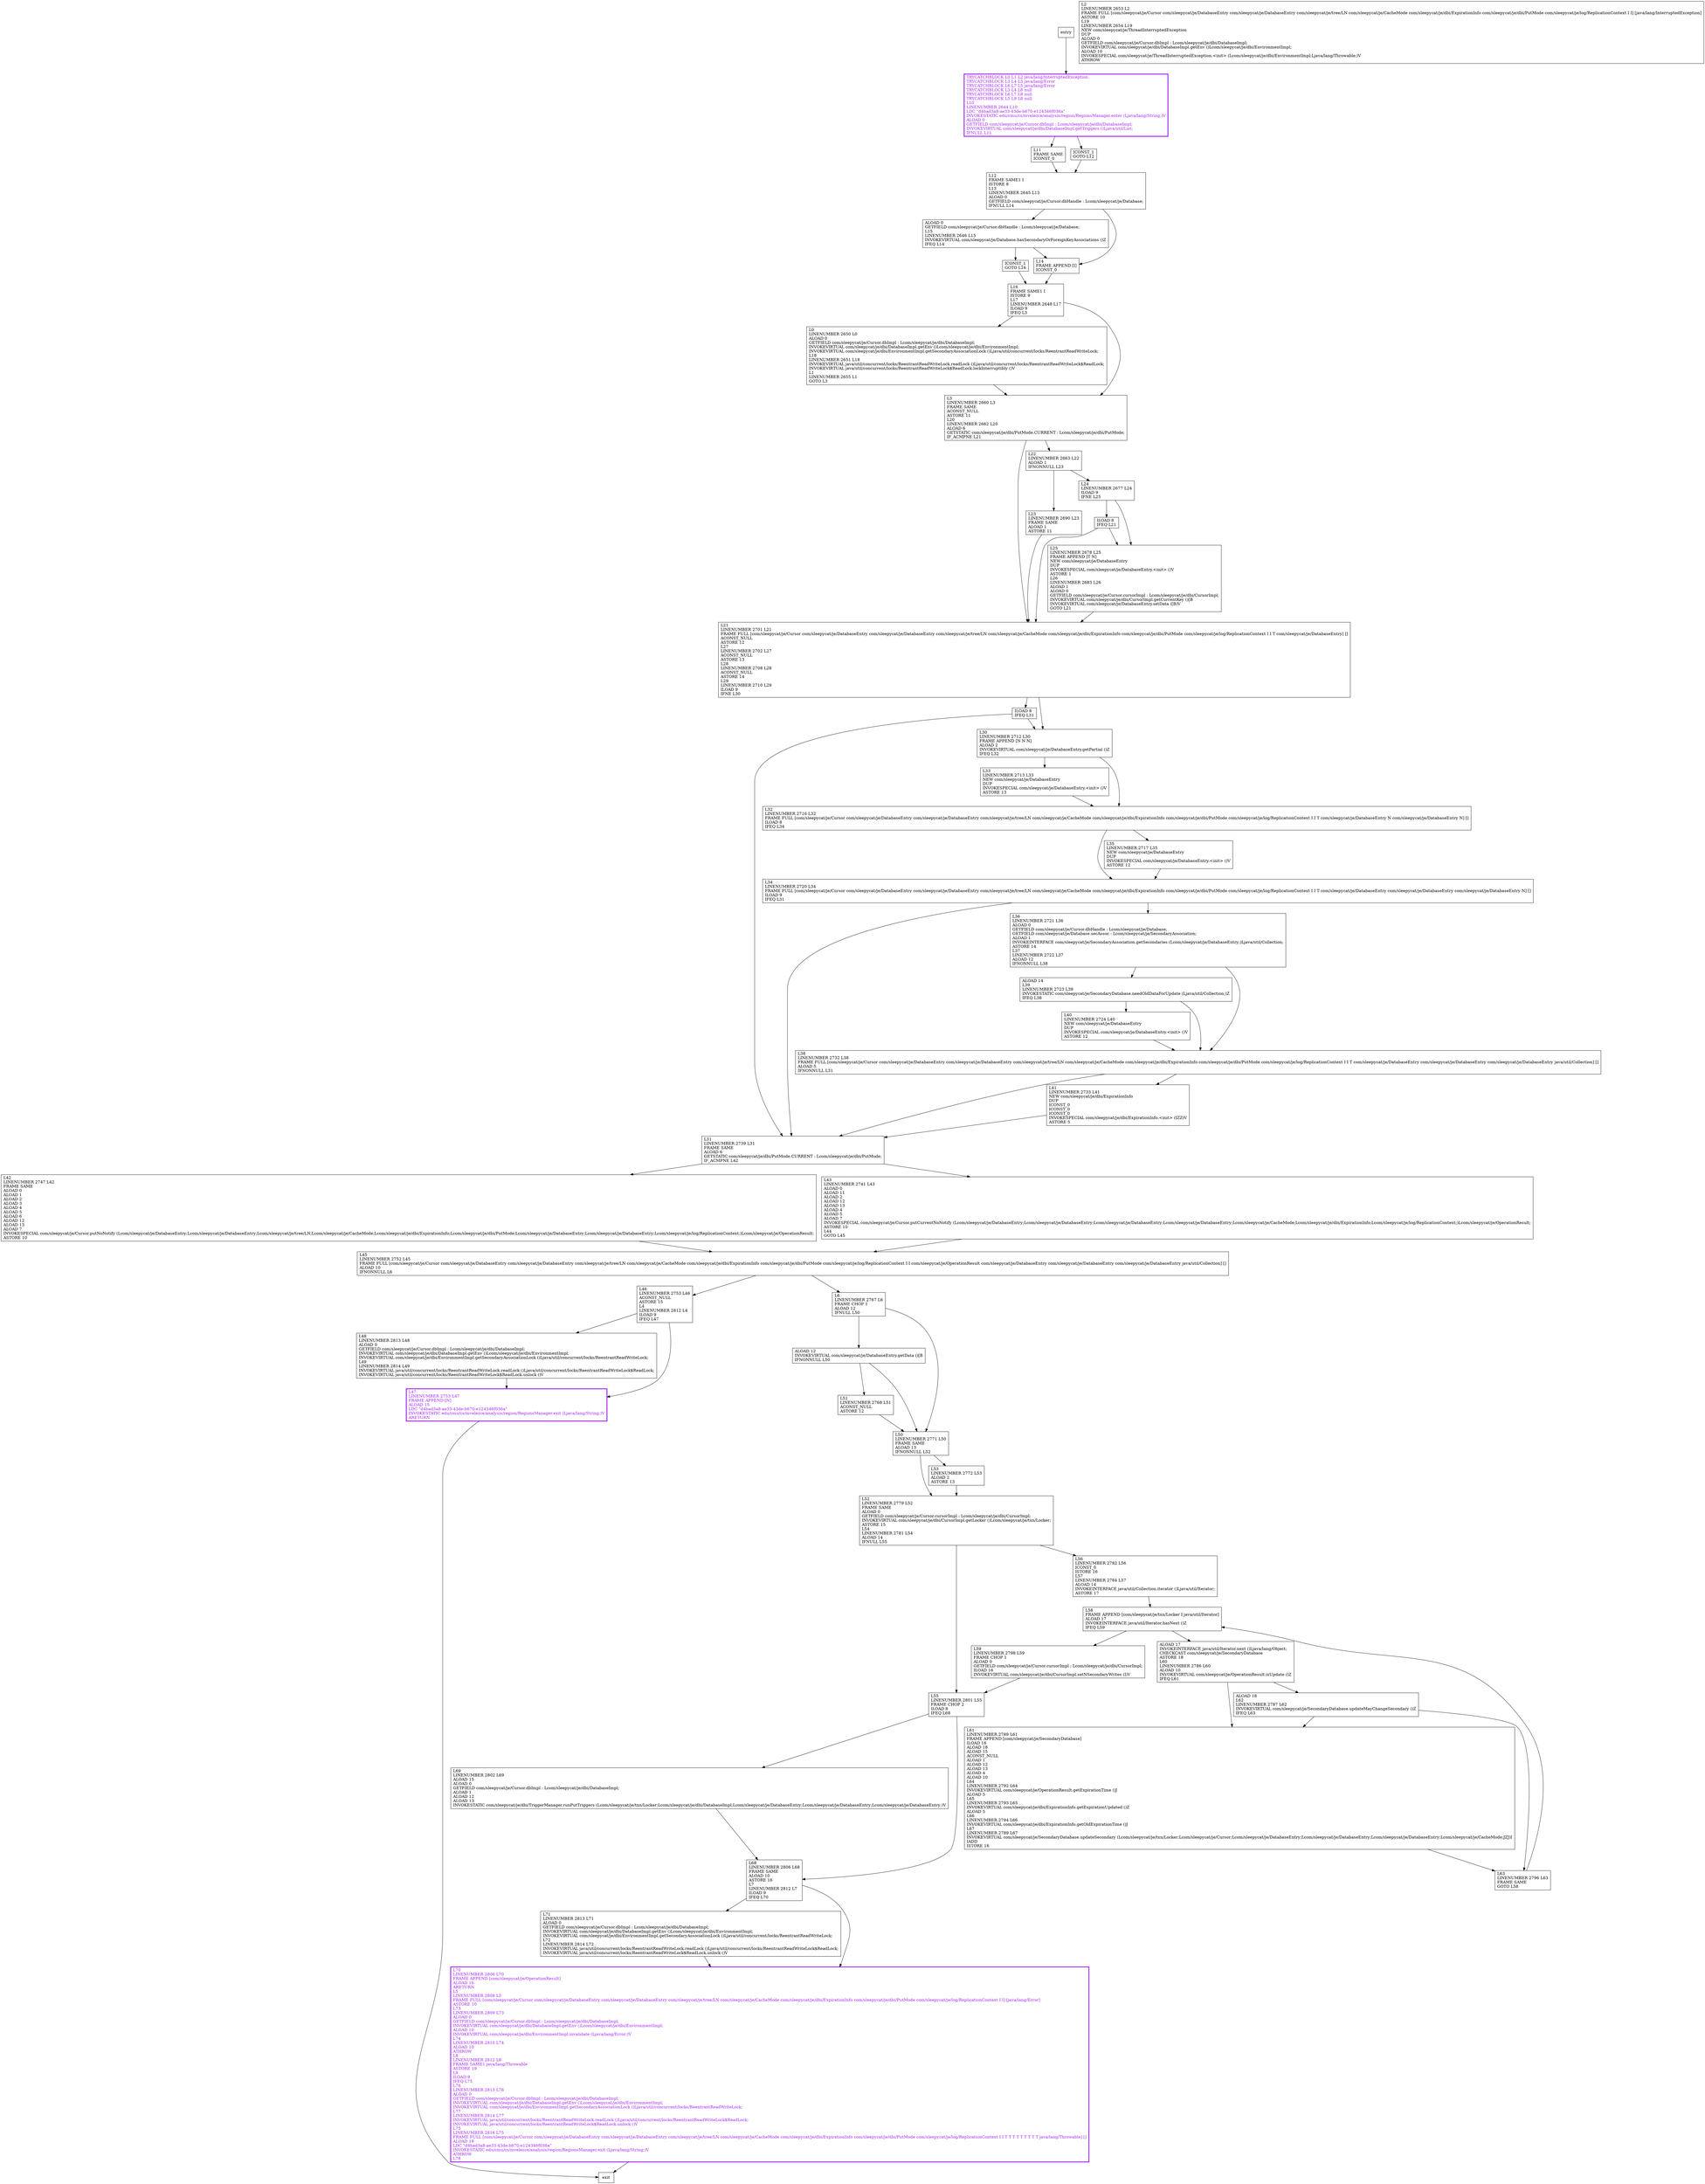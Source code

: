 digraph putNotify {
node [shape=record];
1368279687 [label="L21\lLINENUMBER 2701 L21\lFRAME FULL [com/sleepycat/je/Cursor com/sleepycat/je/DatabaseEntry com/sleepycat/je/DatabaseEntry com/sleepycat/je/tree/LN com/sleepycat/je/CacheMode com/sleepycat/je/dbi/ExpirationInfo com/sleepycat/je/dbi/PutMode com/sleepycat/je/log/ReplicationContext I I T com/sleepycat/je/DatabaseEntry] []\lACONST_NULL\lASTORE 12\lL27\lLINENUMBER 2702 L27\lACONST_NULL\lASTORE 13\lL28\lLINENUMBER 2708 L28\lACONST_NULL\lASTORE 14\lL29\lLINENUMBER 2710 L29\lILOAD 9\lIFNE L30\l"];
426945265 [label="L48\lLINENUMBER 2813 L48\lALOAD 0\lGETFIELD com/sleepycat/je/Cursor.dbImpl : Lcom/sleepycat/je/dbi/DatabaseImpl;\lINVOKEVIRTUAL com/sleepycat/je/dbi/DatabaseImpl.getEnv ()Lcom/sleepycat/je/dbi/EnvironmentImpl;\lINVOKEVIRTUAL com/sleepycat/je/dbi/EnvironmentImpl.getSecondaryAssociationLock ()Ljava/util/concurrent/locks/ReentrantReadWriteLock;\lL49\lLINENUMBER 2814 L49\lINVOKEVIRTUAL java/util/concurrent/locks/ReentrantReadWriteLock.readLock ()Ljava/util/concurrent/locks/ReentrantReadWriteLock$ReadLock;\lINVOKEVIRTUAL java/util/concurrent/locks/ReentrantReadWriteLock$ReadLock.unlock ()V\l"];
744247954 [label="L40\lLINENUMBER 2724 L40\lNEW com/sleepycat/je/DatabaseEntry\lDUP\lINVOKESPECIAL com/sleepycat/je/DatabaseEntry.\<init\> ()V\lASTORE 12\l"];
629849734 [label="L0\lLINENUMBER 2650 L0\lALOAD 0\lGETFIELD com/sleepycat/je/Cursor.dbImpl : Lcom/sleepycat/je/dbi/DatabaseImpl;\lINVOKEVIRTUAL com/sleepycat/je/dbi/DatabaseImpl.getEnv ()Lcom/sleepycat/je/dbi/EnvironmentImpl;\lINVOKEVIRTUAL com/sleepycat/je/dbi/EnvironmentImpl.getSecondaryAssociationLock ()Ljava/util/concurrent/locks/ReentrantReadWriteLock;\lL18\lLINENUMBER 2651 L18\lINVOKEVIRTUAL java/util/concurrent/locks/ReentrantReadWriteLock.readLock ()Ljava/util/concurrent/locks/ReentrantReadWriteLock$ReadLock;\lINVOKEVIRTUAL java/util/concurrent/locks/ReentrantReadWriteLock$ReadLock.lockInterruptibly ()V\lL1\lLINENUMBER 2655 L1\lGOTO L3\l"];
891869690 [label="L52\lLINENUMBER 2779 L52\lFRAME SAME\lALOAD 0\lGETFIELD com/sleepycat/je/Cursor.cursorImpl : Lcom/sleepycat/je/dbi/CursorImpl;\lINVOKEVIRTUAL com/sleepycat/je/dbi/CursorImpl.getLocker ()Lcom/sleepycat/je/txn/Locker;\lASTORE 15\lL54\lLINENUMBER 2781 L54\lALOAD 14\lIFNULL L55\l"];
348940979 [label="L2\lLINENUMBER 2653 L2\lFRAME FULL [com/sleepycat/je/Cursor com/sleepycat/je/DatabaseEntry com/sleepycat/je/DatabaseEntry com/sleepycat/je/tree/LN com/sleepycat/je/CacheMode com/sleepycat/je/dbi/ExpirationInfo com/sleepycat/je/dbi/PutMode com/sleepycat/je/log/ReplicationContext I I] [java/lang/InterruptedException]\lASTORE 10\lL19\lLINENUMBER 2654 L19\lNEW com/sleepycat/je/ThreadInterruptedException\lDUP\lALOAD 0\lGETFIELD com/sleepycat/je/Cursor.dbImpl : Lcom/sleepycat/je/dbi/DatabaseImpl;\lINVOKEVIRTUAL com/sleepycat/je/dbi/DatabaseImpl.getEnv ()Lcom/sleepycat/je/dbi/EnvironmentImpl;\lALOAD 10\lINVOKESPECIAL com/sleepycat/je/ThreadInterruptedException.\<init\> (Lcom/sleepycat/je/dbi/EnvironmentImpl;Ljava/lang/Throwable;)V\lATHROW\l"];
284122220 [label="ALOAD 14\lL39\lLINENUMBER 2723 L39\lINVOKESTATIC com/sleepycat/je/SecondaryDatabase.needOldDataForUpdate (Ljava/util/Collection;)Z\lIFEQ L38\l"];
602560939 [label="L33\lLINENUMBER 2713 L33\lNEW com/sleepycat/je/DatabaseEntry\lDUP\lINVOKESPECIAL com/sleepycat/je/DatabaseEntry.\<init\> ()V\lASTORE 13\l"];
1614025572 [label="L31\lLINENUMBER 2739 L31\lFRAME SAME\lALOAD 6\lGETSTATIC com/sleepycat/je/dbi/PutMode.CURRENT : Lcom/sleepycat/je/dbi/PutMode;\lIF_ACMPNE L42\l"];
408953994 [label="ALOAD 17\lINVOKEINTERFACE java/util/Iterator.next ()Ljava/lang/Object;\lCHECKCAST com/sleepycat/je/SecondaryDatabase\lASTORE 18\lL60\lLINENUMBER 2786 L60\lALOAD 10\lINVOKEVIRTUAL com/sleepycat/je/OperationResult.isUpdate ()Z\lIFEQ L61\l"];
1297100176 [label="ILOAD 8\lIFEQ L31\l"];
152027657 [label="ALOAD 0\lGETFIELD com/sleepycat/je/Cursor.dbHandle : Lcom/sleepycat/je/Database;\lL15\lLINENUMBER 2646 L15\lINVOKEVIRTUAL com/sleepycat/je/Database.hasSecondaryOrForeignKeyAssociations ()Z\lIFEQ L14\l"];
1450106831 [label="L23\lLINENUMBER 2690 L23\lFRAME SAME\lALOAD 1\lASTORE 11\l"];
1366074249 [label="L42\lLINENUMBER 2747 L42\lFRAME SAME\lALOAD 0\lALOAD 1\lALOAD 2\lALOAD 3\lALOAD 4\lALOAD 5\lALOAD 6\lALOAD 12\lALOAD 13\lALOAD 7\lINVOKESPECIAL com/sleepycat/je/Cursor.putNoNotify (Lcom/sleepycat/je/DatabaseEntry;Lcom/sleepycat/je/DatabaseEntry;Lcom/sleepycat/je/tree/LN;Lcom/sleepycat/je/CacheMode;Lcom/sleepycat/je/dbi/ExpirationInfo;Lcom/sleepycat/je/dbi/PutMode;Lcom/sleepycat/je/DatabaseEntry;Lcom/sleepycat/je/DatabaseEntry;Lcom/sleepycat/je/log/ReplicationContext;)Lcom/sleepycat/je/OperationResult;\lASTORE 10\l"];
1473190129 [label="L47\lLINENUMBER 2753 L47\lFRAME APPEND [N]\lALOAD 15\lLDC \"d4bad3a8-ae33-43de-b670-e124346f036a\"\lINVOKESTATIC edu/cmu/cs/mvelezce/analysis/region/RegionsManager.exit (Ljava/lang/String;)V\lARETURN\l"];
215008010 [label="L58\lFRAME APPEND [com/sleepycat/je/txn/Locker I java/util/Iterator]\lALOAD 17\lINVOKEINTERFACE java/util/Iterator.hasNext ()Z\lIFEQ L59\l"];
715129247 [label="L53\lLINENUMBER 2772 L53\lALOAD 2\lASTORE 13\l"];
643203750 [label="L55\lLINENUMBER 2801 L55\lFRAME CHOP 2\lILOAD 8\lIFEQ L68\l"];
562081982 [label="L24\lLINENUMBER 2677 L24\lILOAD 9\lIFNE L25\l"];
154045401 [label="ALOAD 12\lINVOKEVIRTUAL com/sleepycat/je/DatabaseEntry.getData ()[B\lIFNONNULL L50\l"];
1369949318 [label="L71\lLINENUMBER 2813 L71\lALOAD 0\lGETFIELD com/sleepycat/je/Cursor.dbImpl : Lcom/sleepycat/je/dbi/DatabaseImpl;\lINVOKEVIRTUAL com/sleepycat/je/dbi/DatabaseImpl.getEnv ()Lcom/sleepycat/je/dbi/EnvironmentImpl;\lINVOKEVIRTUAL com/sleepycat/je/dbi/EnvironmentImpl.getSecondaryAssociationLock ()Ljava/util/concurrent/locks/ReentrantReadWriteLock;\lL72\lLINENUMBER 2814 L72\lINVOKEVIRTUAL java/util/concurrent/locks/ReentrantReadWriteLock.readLock ()Ljava/util/concurrent/locks/ReentrantReadWriteLock$ReadLock;\lINVOKEVIRTUAL java/util/concurrent/locks/ReentrantReadWriteLock$ReadLock.unlock ()V\l"];
1739236932 [label="L46\lLINENUMBER 2753 L46\lACONST_NULL\lASTORE 15\lL4\lLINENUMBER 2812 L4\lILOAD 9\lIFEQ L47\l"];
171038354 [label="L61\lLINENUMBER 2789 L61\lFRAME APPEND [com/sleepycat/je/SecondaryDatabase]\lILOAD 16\lALOAD 18\lALOAD 15\lACONST_NULL\lALOAD 1\lALOAD 12\lALOAD 13\lALOAD 4\lALOAD 10\lL64\lLINENUMBER 2792 L64\lINVOKEVIRTUAL com/sleepycat/je/OperationResult.getExpirationTime ()J\lALOAD 5\lL65\lLINENUMBER 2793 L65\lINVOKEVIRTUAL com/sleepycat/je/dbi/ExpirationInfo.getExpirationUpdated ()Z\lALOAD 5\lL66\lLINENUMBER 2794 L66\lINVOKEVIRTUAL com/sleepycat/je/dbi/ExpirationInfo.getOldExpirationTime ()J\lL67\lLINENUMBER 2789 L67\lINVOKEVIRTUAL com/sleepycat/je/SecondaryDatabase.updateSecondary (Lcom/sleepycat/je/txn/Locker;Lcom/sleepycat/je/Cursor;Lcom/sleepycat/je/DatabaseEntry;Lcom/sleepycat/je/DatabaseEntry;Lcom/sleepycat/je/DatabaseEntry;Lcom/sleepycat/je/CacheMode;JZJ)I\lIADD\lISTORE 16\l"];
1608221382 [label="L70\lLINENUMBER 2806 L70\lFRAME APPEND [com/sleepycat/je/OperationResult]\lALOAD 16\lARETURN\lL5\lLINENUMBER 2808 L5\lFRAME FULL [com/sleepycat/je/Cursor com/sleepycat/je/DatabaseEntry com/sleepycat/je/DatabaseEntry com/sleepycat/je/tree/LN com/sleepycat/je/CacheMode com/sleepycat/je/dbi/ExpirationInfo com/sleepycat/je/dbi/PutMode com/sleepycat/je/log/ReplicationContext I I] [java/lang/Error]\lASTORE 10\lL73\lLINENUMBER 2809 L73\lALOAD 0\lGETFIELD com/sleepycat/je/Cursor.dbImpl : Lcom/sleepycat/je/dbi/DatabaseImpl;\lINVOKEVIRTUAL com/sleepycat/je/dbi/DatabaseImpl.getEnv ()Lcom/sleepycat/je/dbi/EnvironmentImpl;\lALOAD 10\lINVOKEVIRTUAL com/sleepycat/je/dbi/EnvironmentImpl.invalidate (Ljava/lang/Error;)V\lL74\lLINENUMBER 2810 L74\lALOAD 10\lATHROW\lL8\lLINENUMBER 2812 L8\lFRAME SAME1 java/lang/Throwable\lASTORE 19\lL9\lILOAD 9\lIFEQ L75\lL76\lLINENUMBER 2813 L76\lALOAD 0\lGETFIELD com/sleepycat/je/Cursor.dbImpl : Lcom/sleepycat/je/dbi/DatabaseImpl;\lINVOKEVIRTUAL com/sleepycat/je/dbi/DatabaseImpl.getEnv ()Lcom/sleepycat/je/dbi/EnvironmentImpl;\lINVOKEVIRTUAL com/sleepycat/je/dbi/EnvironmentImpl.getSecondaryAssociationLock ()Ljava/util/concurrent/locks/ReentrantReadWriteLock;\lL77\lLINENUMBER 2814 L77\lINVOKEVIRTUAL java/util/concurrent/locks/ReentrantReadWriteLock.readLock ()Ljava/util/concurrent/locks/ReentrantReadWriteLock$ReadLock;\lINVOKEVIRTUAL java/util/concurrent/locks/ReentrantReadWriteLock$ReadLock.unlock ()V\lL75\lLINENUMBER 2816 L75\lFRAME FULL [com/sleepycat/je/Cursor com/sleepycat/je/DatabaseEntry com/sleepycat/je/DatabaseEntry com/sleepycat/je/tree/LN com/sleepycat/je/CacheMode com/sleepycat/je/dbi/ExpirationInfo com/sleepycat/je/dbi/PutMode com/sleepycat/je/log/ReplicationContext I I T T T T T T T T T java/lang/Throwable] []\lALOAD 19\lLDC \"d4bad3a8-ae33-43de-b670-e124346f036a\"\lINVOKESTATIC edu/cmu/cs/mvelezce/analysis/region/RegionsManager.exit (Ljava/lang/String;)V\lATHROW\lL78\l"];
1566275207 [label="L16\lFRAME SAME1 I\lISTORE 9\lL17\lLINENUMBER 2648 L17\lILOAD 9\lIFEQ L3\l"];
15961165 [label="ALOAD 18\lL62\lLINENUMBER 2787 L62\lINVOKEVIRTUAL com/sleepycat/je/SecondaryDatabase.updateMayChangeSecondary ()Z\lIFEQ L63\l"];
1150205731 [label="ICONST_1\lGOTO L16\l"];
530711199 [label="L14\lFRAME APPEND [I]\lICONST_0\l"];
1382166857 [label="L3\lLINENUMBER 2660 L3\lFRAME SAME\lACONST_NULL\lASTORE 11\lL20\lLINENUMBER 2662 L20\lALOAD 6\lGETSTATIC com/sleepycat/je/dbi/PutMode.CURRENT : Lcom/sleepycat/je/dbi/PutMode;\lIF_ACMPNE L21\l"];
1915244471 [label="L43\lLINENUMBER 2741 L43\lALOAD 0\lALOAD 11\lALOAD 2\lALOAD 12\lALOAD 13\lALOAD 4\lALOAD 5\lALOAD 7\lINVOKESPECIAL com/sleepycat/je/Cursor.putCurrentNoNotify (Lcom/sleepycat/je/DatabaseEntry;Lcom/sleepycat/je/DatabaseEntry;Lcom/sleepycat/je/DatabaseEntry;Lcom/sleepycat/je/DatabaseEntry;Lcom/sleepycat/je/CacheMode;Lcom/sleepycat/je/dbi/ExpirationInfo;Lcom/sleepycat/je/log/ReplicationContext;)Lcom/sleepycat/je/OperationResult;\lASTORE 10\lL44\lGOTO L45\l"];
856988339 [label="L36\lLINENUMBER 2721 L36\lALOAD 0\lGETFIELD com/sleepycat/je/Cursor.dbHandle : Lcom/sleepycat/je/Database;\lGETFIELD com/sleepycat/je/Database.secAssoc : Lcom/sleepycat/je/SecondaryAssociation;\lALOAD 1\lINVOKEINTERFACE com/sleepycat/je/SecondaryAssociation.getSecondaries (Lcom/sleepycat/je/DatabaseEntry;)Ljava/util/Collection;\lASTORE 14\lL37\lLINENUMBER 2722 L37\lALOAD 12\lIFNONNULL L38\l"];
1237408642 [label="ILOAD 8\lIFEQ L21\l"];
646513309 [label="L51\lLINENUMBER 2768 L51\lACONST_NULL\lASTORE 12\l"];
1782115888 [label="L25\lLINENUMBER 2678 L25\lFRAME APPEND [T N]\lNEW com/sleepycat/je/DatabaseEntry\lDUP\lINVOKESPECIAL com/sleepycat/je/DatabaseEntry.\<init\> ()V\lASTORE 1\lL26\lLINENUMBER 2683 L26\lALOAD 1\lALOAD 0\lGETFIELD com/sleepycat/je/Cursor.cursorImpl : Lcom/sleepycat/je/dbi/CursorImpl;\lINVOKEVIRTUAL com/sleepycat/je/dbi/CursorImpl.getCurrentKey ()[B\lINVOKEVIRTUAL com/sleepycat/je/DatabaseEntry.setData ([B)V\lGOTO L21\l"];
1111663697 [label="L34\lLINENUMBER 2720 L34\lFRAME FULL [com/sleepycat/je/Cursor com/sleepycat/je/DatabaseEntry com/sleepycat/je/DatabaseEntry com/sleepycat/je/tree/LN com/sleepycat/je/CacheMode com/sleepycat/je/dbi/ExpirationInfo com/sleepycat/je/dbi/PutMode com/sleepycat/je/log/ReplicationContext I I T com/sleepycat/je/DatabaseEntry com/sleepycat/je/DatabaseEntry com/sleepycat/je/DatabaseEntry N] []\lILOAD 9\lIFEQ L31\l"];
312855011 [label="L22\lLINENUMBER 2663 L22\lALOAD 1\lIFNONNULL L23\l"];
1333475338 [label="L11\lFRAME SAME\lICONST_0\l"];
44902483 [label="L35\lLINENUMBER 2717 L35\lNEW com/sleepycat/je/DatabaseEntry\lDUP\lINVOKESPECIAL com/sleepycat/je/DatabaseEntry.\<init\> ()V\lASTORE 12\l"];
998933672 [label="L41\lLINENUMBER 2733 L41\lNEW com/sleepycat/je/dbi/ExpirationInfo\lDUP\lICONST_0\lICONST_0\lICONST_0\lINVOKESPECIAL com/sleepycat/je/dbi/ExpirationInfo.\<init\> (IZZ)V\lASTORE 5\l"];
1408116571 [label="L6\lLINENUMBER 2767 L6\lFRAME CHOP 1\lALOAD 12\lIFNULL L50\l"];
1591660085 [label="TRYCATCHBLOCK L0 L1 L2 java/lang/InterruptedException\lTRYCATCHBLOCK L3 L4 L5 java/lang/Error\lTRYCATCHBLOCK L6 L7 L5 java/lang/Error\lTRYCATCHBLOCK L3 L4 L8 null\lTRYCATCHBLOCK L6 L7 L8 null\lTRYCATCHBLOCK L5 L9 L8 null\lL10\lLINENUMBER 2644 L10\lLDC \"d4bad3a8-ae33-43de-b670-e124346f036a\"\lINVOKESTATIC edu/cmu/cs/mvelezce/analysis/region/RegionsManager.enter (Ljava/lang/String;)V\lALOAD 0\lGETFIELD com/sleepycat/je/Cursor.dbImpl : Lcom/sleepycat/je/dbi/DatabaseImpl;\lINVOKEVIRTUAL com/sleepycat/je/dbi/DatabaseImpl.getTriggers ()Ljava/util/List;\lIFNULL L11\l"];
646805547 [label="ICONST_1\lGOTO L12\l"];
933612856 [label="L12\lFRAME SAME1 I\lISTORE 8\lL13\lLINENUMBER 2645 L13\lALOAD 0\lGETFIELD com/sleepycat/je/Cursor.dbHandle : Lcom/sleepycat/je/Database;\lIFNULL L14\l"];
2135178339 [label="L59\lLINENUMBER 2798 L59\lFRAME CHOP 1\lALOAD 0\lGETFIELD com/sleepycat/je/Cursor.cursorImpl : Lcom/sleepycat/je/dbi/CursorImpl;\lILOAD 16\lINVOKEVIRTUAL com/sleepycat/je/dbi/CursorImpl.setNSecondaryWrites (I)V\l"];
1205281851 [label="L69\lLINENUMBER 2802 L69\lALOAD 15\lALOAD 0\lGETFIELD com/sleepycat/je/Cursor.dbImpl : Lcom/sleepycat/je/dbi/DatabaseImpl;\lALOAD 1\lALOAD 12\lALOAD 13\lINVOKESTATIC com/sleepycat/je/dbi/TriggerManager.runPutTriggers (Lcom/sleepycat/je/txn/Locker;Lcom/sleepycat/je/dbi/DatabaseImpl;Lcom/sleepycat/je/DatabaseEntry;Lcom/sleepycat/je/DatabaseEntry;Lcom/sleepycat/je/DatabaseEntry;)V\l"];
1138163477 [label="L68\lLINENUMBER 2806 L68\lFRAME SAME\lALOAD 10\lASTORE 16\lL7\lLINENUMBER 2812 L7\lILOAD 9\lIFEQ L70\l"];
1843398468 [label="L30\lLINENUMBER 2712 L30\lFRAME APPEND [N N N]\lALOAD 2\lINVOKEVIRTUAL com/sleepycat/je/DatabaseEntry.getPartial ()Z\lIFEQ L32\l"];
1018055586 [label="L45\lLINENUMBER 2752 L45\lFRAME FULL [com/sleepycat/je/Cursor com/sleepycat/je/DatabaseEntry com/sleepycat/je/DatabaseEntry com/sleepycat/je/tree/LN com/sleepycat/je/CacheMode com/sleepycat/je/dbi/ExpirationInfo com/sleepycat/je/dbi/PutMode com/sleepycat/je/log/ReplicationContext I I com/sleepycat/je/OperationResult com/sleepycat/je/DatabaseEntry com/sleepycat/je/DatabaseEntry com/sleepycat/je/DatabaseEntry java/util/Collection] []\lALOAD 10\lIFNONNULL L6\l"];
1218833605 [label="L56\lLINENUMBER 2782 L56\lICONST_0\lISTORE 16\lL57\lLINENUMBER 2784 L57\lALOAD 14\lINVOKEINTERFACE java/util/Collection.iterator ()Ljava/util/Iterator;\lASTORE 17\l"];
2079003026 [label="L38\lLINENUMBER 2732 L38\lFRAME FULL [com/sleepycat/je/Cursor com/sleepycat/je/DatabaseEntry com/sleepycat/je/DatabaseEntry com/sleepycat/je/tree/LN com/sleepycat/je/CacheMode com/sleepycat/je/dbi/ExpirationInfo com/sleepycat/je/dbi/PutMode com/sleepycat/je/log/ReplicationContext I I T com/sleepycat/je/DatabaseEntry com/sleepycat/je/DatabaseEntry com/sleepycat/je/DatabaseEntry java/util/Collection] []\lALOAD 5\lIFNONNULL L31\l"];
1323147445 [label="L32\lLINENUMBER 2716 L32\lFRAME FULL [com/sleepycat/je/Cursor com/sleepycat/je/DatabaseEntry com/sleepycat/je/DatabaseEntry com/sleepycat/je/tree/LN com/sleepycat/je/CacheMode com/sleepycat/je/dbi/ExpirationInfo com/sleepycat/je/dbi/PutMode com/sleepycat/je/log/ReplicationContext I I T com/sleepycat/je/DatabaseEntry N com/sleepycat/je/DatabaseEntry N] []\lILOAD 8\lIFEQ L34\l"];
1586106132 [label="L63\lLINENUMBER 2796 L63\lFRAME SAME\lGOTO L58\l"];
990155387 [label="L50\lLINENUMBER 2771 L50\lFRAME SAME\lALOAD 13\lIFNONNULL L52\l"];
entry;
exit;
1368279687 -> 1297100176;
1368279687 -> 1843398468;
426945265 -> 1473190129;
744247954 -> 2079003026;
629849734 -> 1382166857;
891869690 -> 1218833605;
891869690 -> 643203750;
284122220 -> 2079003026;
284122220 -> 744247954;
602560939 -> 1323147445;
1614025572 -> 1366074249;
1614025572 -> 1915244471;
408953994 -> 171038354;
408953994 -> 15961165;
1297100176 -> 1614025572;
1297100176 -> 1843398468;
152027657 -> 1150205731;
152027657 -> 530711199;
1450106831 -> 1368279687;
1366074249 -> 1018055586;
1473190129 -> exit;
215008010 -> 408953994;
215008010 -> 2135178339;
715129247 -> 891869690;
643203750 -> 1205281851;
643203750 -> 1138163477;
562081982 -> 1237408642;
562081982 -> 1782115888;
154045401 -> 646513309;
154045401 -> 990155387;
1369949318 -> 1608221382;
entry -> 1591660085;
1739236932 -> 426945265;
1739236932 -> 1473190129;
171038354 -> 1586106132;
1608221382 -> exit;
1566275207 -> 1382166857;
1566275207 -> 629849734;
15961165 -> 171038354;
15961165 -> 1586106132;
1150205731 -> 1566275207;
530711199 -> 1566275207;
1382166857 -> 1368279687;
1382166857 -> 312855011;
1915244471 -> 1018055586;
856988339 -> 284122220;
856988339 -> 2079003026;
1237408642 -> 1368279687;
1237408642 -> 1782115888;
646513309 -> 990155387;
1782115888 -> 1368279687;
1111663697 -> 856988339;
1111663697 -> 1614025572;
312855011 -> 1450106831;
312855011 -> 562081982;
1333475338 -> 933612856;
44902483 -> 1111663697;
998933672 -> 1614025572;
1408116571 -> 990155387;
1408116571 -> 154045401;
1591660085 -> 646805547;
1591660085 -> 1333475338;
646805547 -> 933612856;
933612856 -> 152027657;
933612856 -> 530711199;
2135178339 -> 643203750;
1205281851 -> 1138163477;
1138163477 -> 1608221382;
1138163477 -> 1369949318;
1843398468 -> 602560939;
1843398468 -> 1323147445;
1018055586 -> 1739236932;
1018055586 -> 1408116571;
1218833605 -> 215008010;
2079003026 -> 998933672;
2079003026 -> 1614025572;
1323147445 -> 44902483;
1323147445 -> 1111663697;
1586106132 -> 215008010;
990155387 -> 715129247;
990155387 -> 891869690;
1608221382[fontcolor="purple", penwidth=3, color="purple"];
1473190129[fontcolor="purple", penwidth=3, color="purple"];
1591660085[fontcolor="purple", penwidth=3, color="purple"];
}

